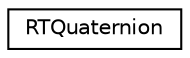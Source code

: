 digraph "Graphical Class Hierarchy"
{
  edge [fontname="Helvetica",fontsize="10",labelfontname="Helvetica",labelfontsize="10"];
  node [fontname="Helvetica",fontsize="10",shape=record];
  rankdir="LR";
  Node0 [label="RTQuaternion",height=0.2,width=0.4,color="black", fillcolor="white", style="filled",URL="$class_r_t_quaternion.html"];
}
